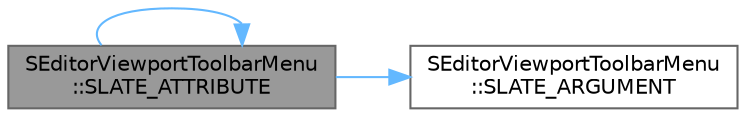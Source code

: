 digraph "SEditorViewportToolbarMenu::SLATE_ATTRIBUTE"
{
 // INTERACTIVE_SVG=YES
 // LATEX_PDF_SIZE
  bgcolor="transparent";
  edge [fontname=Helvetica,fontsize=10,labelfontname=Helvetica,labelfontsize=10];
  node [fontname=Helvetica,fontsize=10,shape=box,height=0.2,width=0.4];
  rankdir="LR";
  Node1 [id="Node000001",label="SEditorViewportToolbarMenu\l::SLATE_ATTRIBUTE",height=0.2,width=0.4,color="gray40", fillcolor="grey60", style="filled", fontcolor="black",tooltip="Optional icon to display next to the label."];
  Node1 -> Node2 [id="edge1_Node000001_Node000002",color="steelblue1",style="solid",tooltip=" "];
  Node2 [id="Node000002",label="SEditorViewportToolbarMenu\l::SLATE_ARGUMENT",height=0.2,width=0.4,color="grey40", fillcolor="white", style="filled",URL="$d4/dae/classSEditorViewportToolbarMenu.html#a272206db0aca2016acd99459c63b7a89",tooltip="We need to know about the toolbar we are in."];
  Node1 -> Node1 [id="edge2_Node000001_Node000001",color="steelblue1",style="solid",tooltip=" "];
}
